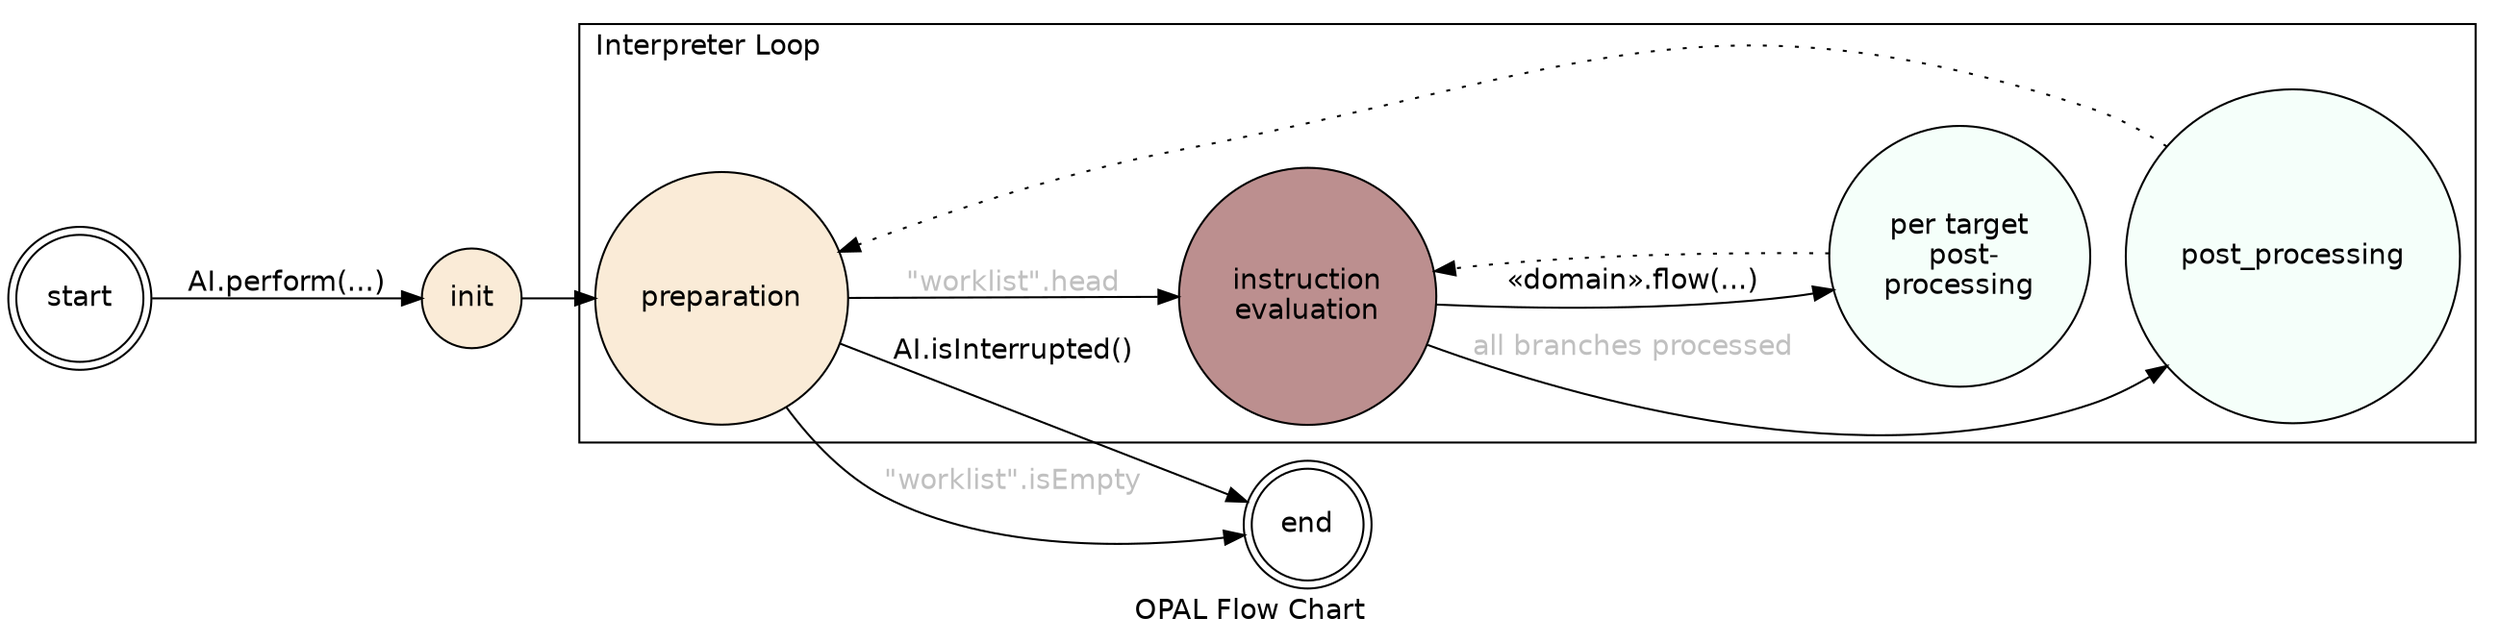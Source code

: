 # STATE DIAGRAM FOR OPAL AI

digraph OPAL {
	compound=true;
	fontname=Helvetica;
	node [shape=circle];
	node [fontname=Helvetica];
	edge [fontname=Helvetica];

	rankdir = LR;
	{rank = source; start;};
	{rank = sink; end;};
		
	subgraph cluster_interpretation {

		rankdir = LR;
		{rank = source; preparation;};
		{rank=sink; post_processing;}
	 	preparation -> evaluation [label="\"worklist\".head",fontcolor="gray"];
		evaluation -> propagation [label="«domain».flow(...)"];
		propagation -> evaluation [style=dotted];
		evaluation -> post_processing [label="all branches processed",fontcolor="gray"];
		post_processing -> preparation [style=dotted];
		
		evaluation [label="instruction\nevaluation",style=filled,fillcolor=rosybrown];
		propagation [label="per target\n post-\nprocessing",style=filled,fillcolor=mintcream];
		preparation [style=filled,fillcolor=antiquewhite];
		post_processing [style=filled,fillcolor=mintcream];

		label="Interpreter Loop";
		labeljust=l;
	 }
	 
	 preparation -> end [label="AI.isInterrupted()"]
	 preparation -> end [label="\"worklist\".isEmpty",fontcolor="gray"]
	 start -> init [label="AI.perform(...)"];
	 init -> preparation;

     init [style=filled,fillcolor=antiquewhite];	 
	 start [shape=doublecircle];
	 end [shape=doublecircle];
	 label = "OPAL Flow Chart";
 }
